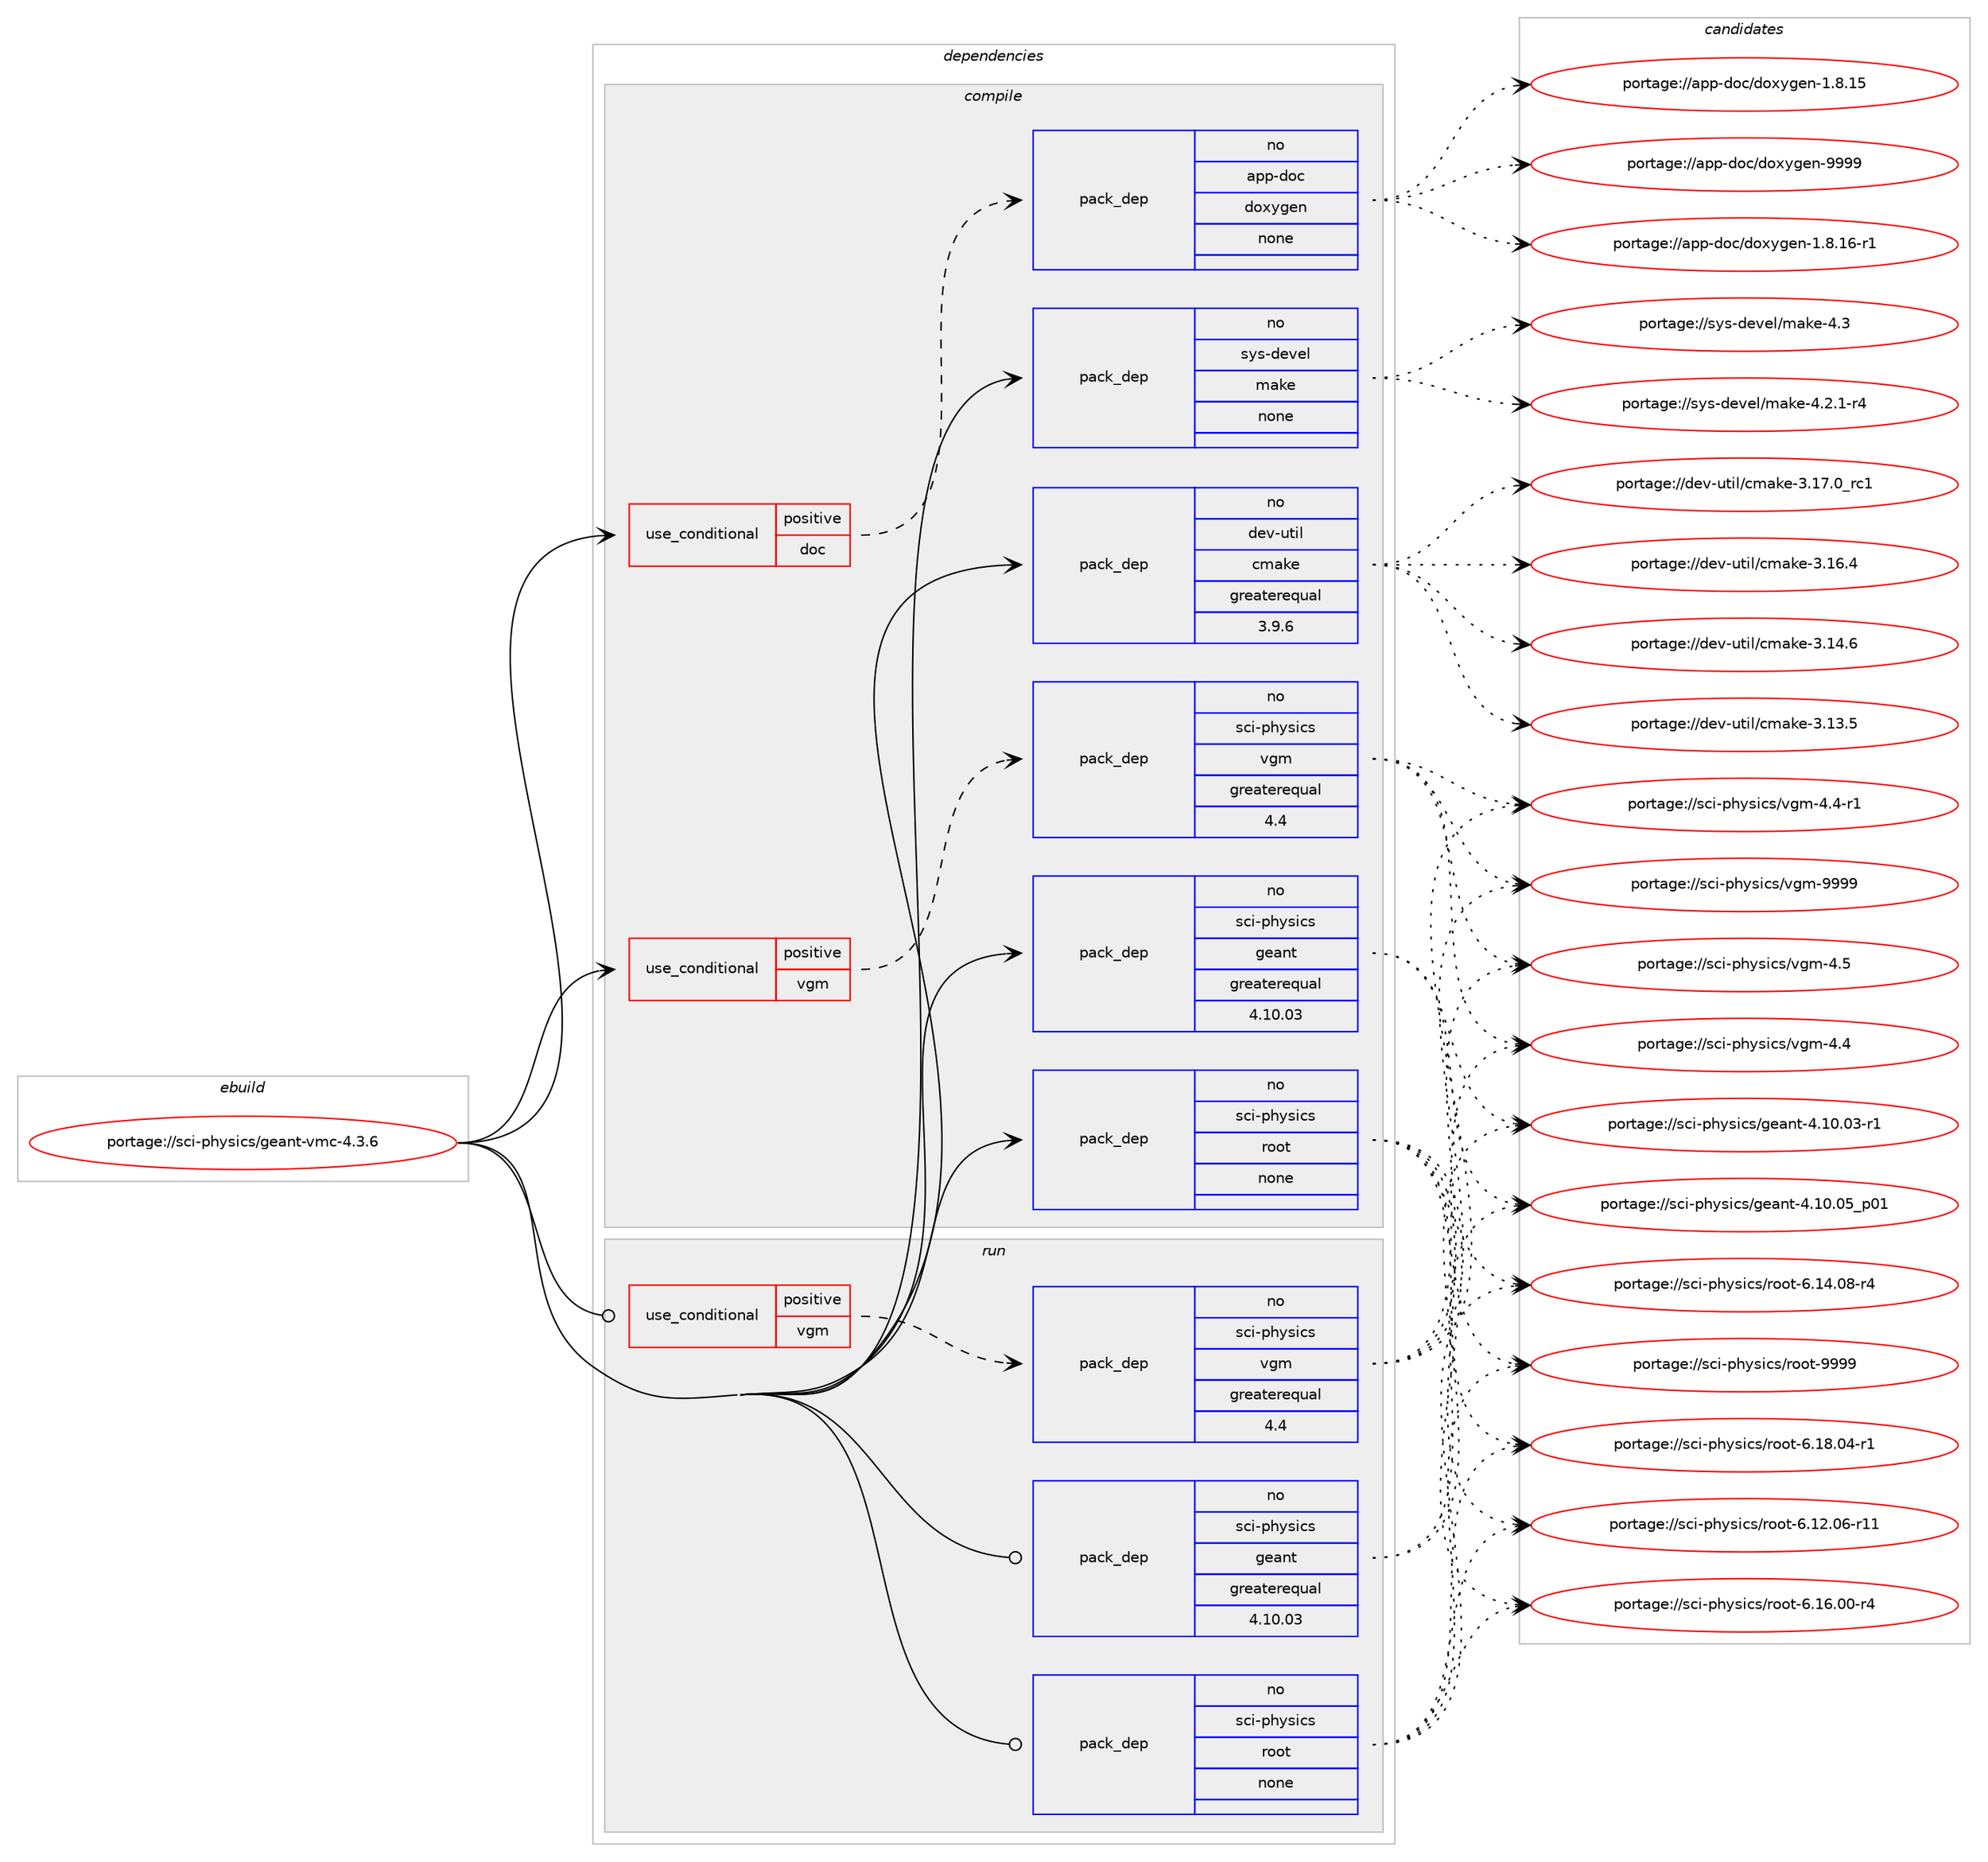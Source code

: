 digraph prolog {

# *************
# Graph options
# *************

newrank=true;
concentrate=true;
compound=true;
graph [rankdir=LR,fontname=Helvetica,fontsize=10,ranksep=1.5];#, ranksep=2.5, nodesep=0.2];
edge  [arrowhead=vee];
node  [fontname=Helvetica,fontsize=10];

# **********
# The ebuild
# **********

subgraph cluster_leftcol {
color=gray;
rank=same;
label=<<i>ebuild</i>>;
id [label="portage://sci-physics/geant-vmc-4.3.6", color=red, width=4, href="../sci-physics/geant-vmc-4.3.6.svg"];
}

# ****************
# The dependencies
# ****************

subgraph cluster_midcol {
color=gray;
label=<<i>dependencies</i>>;
subgraph cluster_compile {
fillcolor="#eeeeee";
style=filled;
label=<<i>compile</i>>;
subgraph cond15716 {
dependency80395 [label=<<TABLE BORDER="0" CELLBORDER="1" CELLSPACING="0" CELLPADDING="4"><TR><TD ROWSPAN="3" CELLPADDING="10">use_conditional</TD></TR><TR><TD>positive</TD></TR><TR><TD>doc</TD></TR></TABLE>>, shape=none, color=red];
subgraph pack63280 {
dependency80396 [label=<<TABLE BORDER="0" CELLBORDER="1" CELLSPACING="0" CELLPADDING="4" WIDTH="220"><TR><TD ROWSPAN="6" CELLPADDING="30">pack_dep</TD></TR><TR><TD WIDTH="110">no</TD></TR><TR><TD>app-doc</TD></TR><TR><TD>doxygen</TD></TR><TR><TD>none</TD></TR><TR><TD></TD></TR></TABLE>>, shape=none, color=blue];
}
dependency80395:e -> dependency80396:w [weight=20,style="dashed",arrowhead="vee"];
}
id:e -> dependency80395:w [weight=20,style="solid",arrowhead="vee"];
subgraph cond15717 {
dependency80397 [label=<<TABLE BORDER="0" CELLBORDER="1" CELLSPACING="0" CELLPADDING="4"><TR><TD ROWSPAN="3" CELLPADDING="10">use_conditional</TD></TR><TR><TD>positive</TD></TR><TR><TD>vgm</TD></TR></TABLE>>, shape=none, color=red];
subgraph pack63281 {
dependency80398 [label=<<TABLE BORDER="0" CELLBORDER="1" CELLSPACING="0" CELLPADDING="4" WIDTH="220"><TR><TD ROWSPAN="6" CELLPADDING="30">pack_dep</TD></TR><TR><TD WIDTH="110">no</TD></TR><TR><TD>sci-physics</TD></TR><TR><TD>vgm</TD></TR><TR><TD>greaterequal</TD></TR><TR><TD>4.4</TD></TR></TABLE>>, shape=none, color=blue];
}
dependency80397:e -> dependency80398:w [weight=20,style="dashed",arrowhead="vee"];
}
id:e -> dependency80397:w [weight=20,style="solid",arrowhead="vee"];
subgraph pack63282 {
dependency80399 [label=<<TABLE BORDER="0" CELLBORDER="1" CELLSPACING="0" CELLPADDING="4" WIDTH="220"><TR><TD ROWSPAN="6" CELLPADDING="30">pack_dep</TD></TR><TR><TD WIDTH="110">no</TD></TR><TR><TD>dev-util</TD></TR><TR><TD>cmake</TD></TR><TR><TD>greaterequal</TD></TR><TR><TD>3.9.6</TD></TR></TABLE>>, shape=none, color=blue];
}
id:e -> dependency80399:w [weight=20,style="solid",arrowhead="vee"];
subgraph pack63283 {
dependency80400 [label=<<TABLE BORDER="0" CELLBORDER="1" CELLSPACING="0" CELLPADDING="4" WIDTH="220"><TR><TD ROWSPAN="6" CELLPADDING="30">pack_dep</TD></TR><TR><TD WIDTH="110">no</TD></TR><TR><TD>sci-physics</TD></TR><TR><TD>geant</TD></TR><TR><TD>greaterequal</TD></TR><TR><TD>4.10.03</TD></TR></TABLE>>, shape=none, color=blue];
}
id:e -> dependency80400:w [weight=20,style="solid",arrowhead="vee"];
subgraph pack63284 {
dependency80401 [label=<<TABLE BORDER="0" CELLBORDER="1" CELLSPACING="0" CELLPADDING="4" WIDTH="220"><TR><TD ROWSPAN="6" CELLPADDING="30">pack_dep</TD></TR><TR><TD WIDTH="110">no</TD></TR><TR><TD>sci-physics</TD></TR><TR><TD>root</TD></TR><TR><TD>none</TD></TR><TR><TD></TD></TR></TABLE>>, shape=none, color=blue];
}
id:e -> dependency80401:w [weight=20,style="solid",arrowhead="vee"];
subgraph pack63285 {
dependency80402 [label=<<TABLE BORDER="0" CELLBORDER="1" CELLSPACING="0" CELLPADDING="4" WIDTH="220"><TR><TD ROWSPAN="6" CELLPADDING="30">pack_dep</TD></TR><TR><TD WIDTH="110">no</TD></TR><TR><TD>sys-devel</TD></TR><TR><TD>make</TD></TR><TR><TD>none</TD></TR><TR><TD></TD></TR></TABLE>>, shape=none, color=blue];
}
id:e -> dependency80402:w [weight=20,style="solid",arrowhead="vee"];
}
subgraph cluster_compileandrun {
fillcolor="#eeeeee";
style=filled;
label=<<i>compile and run</i>>;
}
subgraph cluster_run {
fillcolor="#eeeeee";
style=filled;
label=<<i>run</i>>;
subgraph cond15718 {
dependency80403 [label=<<TABLE BORDER="0" CELLBORDER="1" CELLSPACING="0" CELLPADDING="4"><TR><TD ROWSPAN="3" CELLPADDING="10">use_conditional</TD></TR><TR><TD>positive</TD></TR><TR><TD>vgm</TD></TR></TABLE>>, shape=none, color=red];
subgraph pack63286 {
dependency80404 [label=<<TABLE BORDER="0" CELLBORDER="1" CELLSPACING="0" CELLPADDING="4" WIDTH="220"><TR><TD ROWSPAN="6" CELLPADDING="30">pack_dep</TD></TR><TR><TD WIDTH="110">no</TD></TR><TR><TD>sci-physics</TD></TR><TR><TD>vgm</TD></TR><TR><TD>greaterequal</TD></TR><TR><TD>4.4</TD></TR></TABLE>>, shape=none, color=blue];
}
dependency80403:e -> dependency80404:w [weight=20,style="dashed",arrowhead="vee"];
}
id:e -> dependency80403:w [weight=20,style="solid",arrowhead="odot"];
subgraph pack63287 {
dependency80405 [label=<<TABLE BORDER="0" CELLBORDER="1" CELLSPACING="0" CELLPADDING="4" WIDTH="220"><TR><TD ROWSPAN="6" CELLPADDING="30">pack_dep</TD></TR><TR><TD WIDTH="110">no</TD></TR><TR><TD>sci-physics</TD></TR><TR><TD>geant</TD></TR><TR><TD>greaterequal</TD></TR><TR><TD>4.10.03</TD></TR></TABLE>>, shape=none, color=blue];
}
id:e -> dependency80405:w [weight=20,style="solid",arrowhead="odot"];
subgraph pack63288 {
dependency80406 [label=<<TABLE BORDER="0" CELLBORDER="1" CELLSPACING="0" CELLPADDING="4" WIDTH="220"><TR><TD ROWSPAN="6" CELLPADDING="30">pack_dep</TD></TR><TR><TD WIDTH="110">no</TD></TR><TR><TD>sci-physics</TD></TR><TR><TD>root</TD></TR><TR><TD>none</TD></TR><TR><TD></TD></TR></TABLE>>, shape=none, color=blue];
}
id:e -> dependency80406:w [weight=20,style="solid",arrowhead="odot"];
}
}

# **************
# The candidates
# **************

subgraph cluster_choices {
rank=same;
color=gray;
label=<<i>candidates</i>>;

subgraph choice63280 {
color=black;
nodesep=1;
choice971121124510011199471001111201211031011104557575757 [label="portage://app-doc/doxygen-9999", color=red, width=4,href="../app-doc/doxygen-9999.svg"];
choice97112112451001119947100111120121103101110454946564649544511449 [label="portage://app-doc/doxygen-1.8.16-r1", color=red, width=4,href="../app-doc/doxygen-1.8.16-r1.svg"];
choice9711211245100111994710011112012110310111045494656464953 [label="portage://app-doc/doxygen-1.8.15", color=red, width=4,href="../app-doc/doxygen-1.8.15.svg"];
dependency80396:e -> choice971121124510011199471001111201211031011104557575757:w [style=dotted,weight="100"];
dependency80396:e -> choice97112112451001119947100111120121103101110454946564649544511449:w [style=dotted,weight="100"];
dependency80396:e -> choice9711211245100111994710011112012110310111045494656464953:w [style=dotted,weight="100"];
}
subgraph choice63281 {
color=black;
nodesep=1;
choice115991054511210412111510599115471181031094557575757 [label="portage://sci-physics/vgm-9999", color=red, width=4,href="../sci-physics/vgm-9999.svg"];
choice1159910545112104121115105991154711810310945524653 [label="portage://sci-physics/vgm-4.5", color=red, width=4,href="../sci-physics/vgm-4.5.svg"];
choice11599105451121041211151059911547118103109455246524511449 [label="portage://sci-physics/vgm-4.4-r1", color=red, width=4,href="../sci-physics/vgm-4.4-r1.svg"];
choice1159910545112104121115105991154711810310945524652 [label="portage://sci-physics/vgm-4.4", color=red, width=4,href="../sci-physics/vgm-4.4.svg"];
dependency80398:e -> choice115991054511210412111510599115471181031094557575757:w [style=dotted,weight="100"];
dependency80398:e -> choice1159910545112104121115105991154711810310945524653:w [style=dotted,weight="100"];
dependency80398:e -> choice11599105451121041211151059911547118103109455246524511449:w [style=dotted,weight="100"];
dependency80398:e -> choice1159910545112104121115105991154711810310945524652:w [style=dotted,weight="100"];
}
subgraph choice63282 {
color=black;
nodesep=1;
choice1001011184511711610510847991099710710145514649554648951149949 [label="portage://dev-util/cmake-3.17.0_rc1", color=red, width=4,href="../dev-util/cmake-3.17.0_rc1.svg"];
choice1001011184511711610510847991099710710145514649544652 [label="portage://dev-util/cmake-3.16.4", color=red, width=4,href="../dev-util/cmake-3.16.4.svg"];
choice1001011184511711610510847991099710710145514649524654 [label="portage://dev-util/cmake-3.14.6", color=red, width=4,href="../dev-util/cmake-3.14.6.svg"];
choice1001011184511711610510847991099710710145514649514653 [label="portage://dev-util/cmake-3.13.5", color=red, width=4,href="../dev-util/cmake-3.13.5.svg"];
dependency80399:e -> choice1001011184511711610510847991099710710145514649554648951149949:w [style=dotted,weight="100"];
dependency80399:e -> choice1001011184511711610510847991099710710145514649544652:w [style=dotted,weight="100"];
dependency80399:e -> choice1001011184511711610510847991099710710145514649524654:w [style=dotted,weight="100"];
dependency80399:e -> choice1001011184511711610510847991099710710145514649514653:w [style=dotted,weight="100"];
}
subgraph choice63283 {
color=black;
nodesep=1;
choice11599105451121041211151059911547103101971101164552464948464853951124849 [label="portage://sci-physics/geant-4.10.05_p01", color=red, width=4,href="../sci-physics/geant-4.10.05_p01.svg"];
choice115991054511210412111510599115471031019711011645524649484648514511449 [label="portage://sci-physics/geant-4.10.03-r1", color=red, width=4,href="../sci-physics/geant-4.10.03-r1.svg"];
dependency80400:e -> choice11599105451121041211151059911547103101971101164552464948464853951124849:w [style=dotted,weight="100"];
dependency80400:e -> choice115991054511210412111510599115471031019711011645524649484648514511449:w [style=dotted,weight="100"];
}
subgraph choice63284 {
color=black;
nodesep=1;
choice115991054511210412111510599115471141111111164557575757 [label="portage://sci-physics/root-9999", color=red, width=4,href="../sci-physics/root-9999.svg"];
choice1159910545112104121115105991154711411111111645544649564648524511449 [label="portage://sci-physics/root-6.18.04-r1", color=red, width=4,href="../sci-physics/root-6.18.04-r1.svg"];
choice1159910545112104121115105991154711411111111645544649544648484511452 [label="portage://sci-physics/root-6.16.00-r4", color=red, width=4,href="../sci-physics/root-6.16.00-r4.svg"];
choice1159910545112104121115105991154711411111111645544649524648564511452 [label="portage://sci-physics/root-6.14.08-r4", color=red, width=4,href="../sci-physics/root-6.14.08-r4.svg"];
choice115991054511210412111510599115471141111111164554464950464854451144949 [label="portage://sci-physics/root-6.12.06-r11", color=red, width=4,href="../sci-physics/root-6.12.06-r11.svg"];
dependency80401:e -> choice115991054511210412111510599115471141111111164557575757:w [style=dotted,weight="100"];
dependency80401:e -> choice1159910545112104121115105991154711411111111645544649564648524511449:w [style=dotted,weight="100"];
dependency80401:e -> choice1159910545112104121115105991154711411111111645544649544648484511452:w [style=dotted,weight="100"];
dependency80401:e -> choice1159910545112104121115105991154711411111111645544649524648564511452:w [style=dotted,weight="100"];
dependency80401:e -> choice115991054511210412111510599115471141111111164554464950464854451144949:w [style=dotted,weight="100"];
}
subgraph choice63285 {
color=black;
nodesep=1;
choice11512111545100101118101108471099710710145524651 [label="portage://sys-devel/make-4.3", color=red, width=4,href="../sys-devel/make-4.3.svg"];
choice1151211154510010111810110847109971071014552465046494511452 [label="portage://sys-devel/make-4.2.1-r4", color=red, width=4,href="../sys-devel/make-4.2.1-r4.svg"];
dependency80402:e -> choice11512111545100101118101108471099710710145524651:w [style=dotted,weight="100"];
dependency80402:e -> choice1151211154510010111810110847109971071014552465046494511452:w [style=dotted,weight="100"];
}
subgraph choice63286 {
color=black;
nodesep=1;
choice115991054511210412111510599115471181031094557575757 [label="portage://sci-physics/vgm-9999", color=red, width=4,href="../sci-physics/vgm-9999.svg"];
choice1159910545112104121115105991154711810310945524653 [label="portage://sci-physics/vgm-4.5", color=red, width=4,href="../sci-physics/vgm-4.5.svg"];
choice11599105451121041211151059911547118103109455246524511449 [label="portage://sci-physics/vgm-4.4-r1", color=red, width=4,href="../sci-physics/vgm-4.4-r1.svg"];
choice1159910545112104121115105991154711810310945524652 [label="portage://sci-physics/vgm-4.4", color=red, width=4,href="../sci-physics/vgm-4.4.svg"];
dependency80404:e -> choice115991054511210412111510599115471181031094557575757:w [style=dotted,weight="100"];
dependency80404:e -> choice1159910545112104121115105991154711810310945524653:w [style=dotted,weight="100"];
dependency80404:e -> choice11599105451121041211151059911547118103109455246524511449:w [style=dotted,weight="100"];
dependency80404:e -> choice1159910545112104121115105991154711810310945524652:w [style=dotted,weight="100"];
}
subgraph choice63287 {
color=black;
nodesep=1;
choice11599105451121041211151059911547103101971101164552464948464853951124849 [label="portage://sci-physics/geant-4.10.05_p01", color=red, width=4,href="../sci-physics/geant-4.10.05_p01.svg"];
choice115991054511210412111510599115471031019711011645524649484648514511449 [label="portage://sci-physics/geant-4.10.03-r1", color=red, width=4,href="../sci-physics/geant-4.10.03-r1.svg"];
dependency80405:e -> choice11599105451121041211151059911547103101971101164552464948464853951124849:w [style=dotted,weight="100"];
dependency80405:e -> choice115991054511210412111510599115471031019711011645524649484648514511449:w [style=dotted,weight="100"];
}
subgraph choice63288 {
color=black;
nodesep=1;
choice115991054511210412111510599115471141111111164557575757 [label="portage://sci-physics/root-9999", color=red, width=4,href="../sci-physics/root-9999.svg"];
choice1159910545112104121115105991154711411111111645544649564648524511449 [label="portage://sci-physics/root-6.18.04-r1", color=red, width=4,href="../sci-physics/root-6.18.04-r1.svg"];
choice1159910545112104121115105991154711411111111645544649544648484511452 [label="portage://sci-physics/root-6.16.00-r4", color=red, width=4,href="../sci-physics/root-6.16.00-r4.svg"];
choice1159910545112104121115105991154711411111111645544649524648564511452 [label="portage://sci-physics/root-6.14.08-r4", color=red, width=4,href="../sci-physics/root-6.14.08-r4.svg"];
choice115991054511210412111510599115471141111111164554464950464854451144949 [label="portage://sci-physics/root-6.12.06-r11", color=red, width=4,href="../sci-physics/root-6.12.06-r11.svg"];
dependency80406:e -> choice115991054511210412111510599115471141111111164557575757:w [style=dotted,weight="100"];
dependency80406:e -> choice1159910545112104121115105991154711411111111645544649564648524511449:w [style=dotted,weight="100"];
dependency80406:e -> choice1159910545112104121115105991154711411111111645544649544648484511452:w [style=dotted,weight="100"];
dependency80406:e -> choice1159910545112104121115105991154711411111111645544649524648564511452:w [style=dotted,weight="100"];
dependency80406:e -> choice115991054511210412111510599115471141111111164554464950464854451144949:w [style=dotted,weight="100"];
}
}

}
